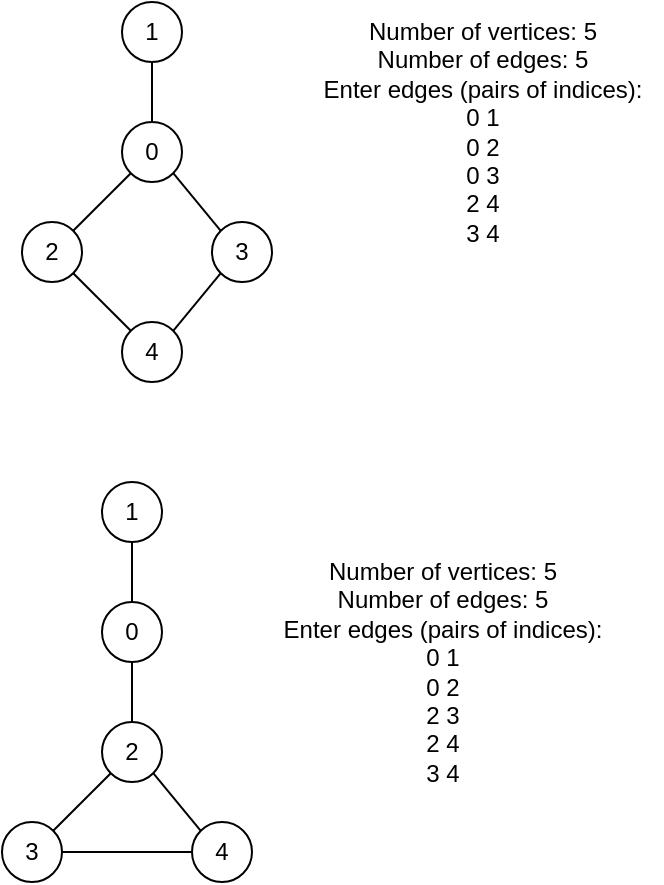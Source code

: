 <mxfile version="22.1.4" type="github">
  <diagram name="Page-1" id="pEyNTecjYdGPQF5nlO9Z">
    <mxGraphModel dx="563" dy="307" grid="1" gridSize="10" guides="1" tooltips="1" connect="1" arrows="1" fold="1" page="1" pageScale="1" pageWidth="850" pageHeight="1100" math="0" shadow="0">
      <root>
        <mxCell id="0" />
        <mxCell id="1" parent="0" />
        <mxCell id="h4pdcWYtAaPseuTrIoNi-1" value="0" style="ellipse;whiteSpace=wrap;html=1;aspect=fixed;" vertex="1" parent="1">
          <mxGeometry x="380" y="240" width="30" height="30" as="geometry" />
        </mxCell>
        <mxCell id="h4pdcWYtAaPseuTrIoNi-2" value="1" style="ellipse;whiteSpace=wrap;html=1;aspect=fixed;" vertex="1" parent="1">
          <mxGeometry x="380" y="180" width="30" height="30" as="geometry" />
        </mxCell>
        <mxCell id="h4pdcWYtAaPseuTrIoNi-3" value="2" style="ellipse;whiteSpace=wrap;html=1;aspect=fixed;" vertex="1" parent="1">
          <mxGeometry x="330" y="290" width="30" height="30" as="geometry" />
        </mxCell>
        <mxCell id="h4pdcWYtAaPseuTrIoNi-4" value="3" style="ellipse;whiteSpace=wrap;html=1;aspect=fixed;" vertex="1" parent="1">
          <mxGeometry x="425" y="290" width="30" height="30" as="geometry" />
        </mxCell>
        <mxCell id="h4pdcWYtAaPseuTrIoNi-5" value="4" style="ellipse;whiteSpace=wrap;html=1;aspect=fixed;" vertex="1" parent="1">
          <mxGeometry x="380" y="340" width="30" height="30" as="geometry" />
        </mxCell>
        <mxCell id="h4pdcWYtAaPseuTrIoNi-7" value="" style="endArrow=none;html=1;rounded=0;entryX=0.5;entryY=1;entryDx=0;entryDy=0;exitX=0.5;exitY=0;exitDx=0;exitDy=0;" edge="1" parent="1" source="h4pdcWYtAaPseuTrIoNi-1" target="h4pdcWYtAaPseuTrIoNi-2">
          <mxGeometry width="50" height="50" relative="1" as="geometry">
            <mxPoint x="510" y="250" as="sourcePoint" />
            <mxPoint x="560" y="200" as="targetPoint" />
          </mxGeometry>
        </mxCell>
        <mxCell id="h4pdcWYtAaPseuTrIoNi-8" value="" style="endArrow=none;html=1;rounded=0;entryX=0;entryY=1;entryDx=0;entryDy=0;exitX=1;exitY=0;exitDx=0;exitDy=0;" edge="1" parent="1" source="h4pdcWYtAaPseuTrIoNi-3" target="h4pdcWYtAaPseuTrIoNi-1">
          <mxGeometry width="50" height="50" relative="1" as="geometry">
            <mxPoint x="520" y="260" as="sourcePoint" />
            <mxPoint x="570" y="210" as="targetPoint" />
          </mxGeometry>
        </mxCell>
        <mxCell id="h4pdcWYtAaPseuTrIoNi-9" value="" style="endArrow=none;html=1;rounded=0;exitX=1;exitY=1;exitDx=0;exitDy=0;entryX=0;entryY=0;entryDx=0;entryDy=0;" edge="1" parent="1" source="h4pdcWYtAaPseuTrIoNi-1" target="h4pdcWYtAaPseuTrIoNi-4">
          <mxGeometry width="50" height="50" relative="1" as="geometry">
            <mxPoint x="530" y="270" as="sourcePoint" />
            <mxPoint x="580" y="220" as="targetPoint" />
          </mxGeometry>
        </mxCell>
        <mxCell id="h4pdcWYtAaPseuTrIoNi-10" value="" style="endArrow=none;html=1;rounded=0;entryX=0;entryY=1;entryDx=0;entryDy=0;exitX=1;exitY=0;exitDx=0;exitDy=0;" edge="1" parent="1" source="h4pdcWYtAaPseuTrIoNi-5" target="h4pdcWYtAaPseuTrIoNi-4">
          <mxGeometry width="50" height="50" relative="1" as="geometry">
            <mxPoint x="430" y="370" as="sourcePoint" />
            <mxPoint x="480" y="320" as="targetPoint" />
          </mxGeometry>
        </mxCell>
        <mxCell id="h4pdcWYtAaPseuTrIoNi-11" value="" style="endArrow=none;html=1;rounded=0;entryX=1;entryY=1;entryDx=0;entryDy=0;exitX=0;exitY=0;exitDx=0;exitDy=0;" edge="1" parent="1" source="h4pdcWYtAaPseuTrIoNi-5" target="h4pdcWYtAaPseuTrIoNi-3">
          <mxGeometry width="50" height="50" relative="1" as="geometry">
            <mxPoint x="270" y="360" as="sourcePoint" />
            <mxPoint x="320" y="310" as="targetPoint" />
          </mxGeometry>
        </mxCell>
        <mxCell id="h4pdcWYtAaPseuTrIoNi-14" value="&lt;div&gt;Number of vertices: 5&lt;/div&gt;&lt;div&gt;Number of edges: 5&lt;/div&gt;&lt;div&gt;Enter edges (pairs of indices):&lt;/div&gt;&lt;div&gt;0 1&lt;/div&gt;&lt;div&gt;0 2&lt;/div&gt;&lt;div&gt;0 3&lt;/div&gt;&lt;div&gt;2 4&lt;/div&gt;&lt;div&gt;3 4&lt;/div&gt;" style="text;html=1;align=center;verticalAlign=middle;resizable=0;points=[];autosize=1;strokeColor=none;fillColor=none;" vertex="1" parent="1">
          <mxGeometry x="470" y="180" width="180" height="130" as="geometry" />
        </mxCell>
        <mxCell id="h4pdcWYtAaPseuTrIoNi-15" value="2" style="ellipse;whiteSpace=wrap;html=1;aspect=fixed;" vertex="1" parent="1">
          <mxGeometry x="370" y="540" width="30" height="30" as="geometry" />
        </mxCell>
        <mxCell id="h4pdcWYtAaPseuTrIoNi-16" value="0" style="ellipse;whiteSpace=wrap;html=1;aspect=fixed;" vertex="1" parent="1">
          <mxGeometry x="370" y="480" width="30" height="30" as="geometry" />
        </mxCell>
        <mxCell id="h4pdcWYtAaPseuTrIoNi-17" value="3" style="ellipse;whiteSpace=wrap;html=1;aspect=fixed;" vertex="1" parent="1">
          <mxGeometry x="320" y="590" width="30" height="30" as="geometry" />
        </mxCell>
        <mxCell id="h4pdcWYtAaPseuTrIoNi-18" value="4" style="ellipse;whiteSpace=wrap;html=1;aspect=fixed;" vertex="1" parent="1">
          <mxGeometry x="415" y="590" width="30" height="30" as="geometry" />
        </mxCell>
        <mxCell id="h4pdcWYtAaPseuTrIoNi-20" value="" style="endArrow=none;html=1;rounded=0;entryX=0.5;entryY=1;entryDx=0;entryDy=0;exitX=0.5;exitY=0;exitDx=0;exitDy=0;" edge="1" parent="1" source="h4pdcWYtAaPseuTrIoNi-15" target="h4pdcWYtAaPseuTrIoNi-16">
          <mxGeometry width="50" height="50" relative="1" as="geometry">
            <mxPoint x="500" y="550" as="sourcePoint" />
            <mxPoint x="550" y="500" as="targetPoint" />
          </mxGeometry>
        </mxCell>
        <mxCell id="h4pdcWYtAaPseuTrIoNi-21" value="" style="endArrow=none;html=1;rounded=0;entryX=0;entryY=1;entryDx=0;entryDy=0;exitX=1;exitY=0;exitDx=0;exitDy=0;" edge="1" parent="1" source="h4pdcWYtAaPseuTrIoNi-17" target="h4pdcWYtAaPseuTrIoNi-15">
          <mxGeometry width="50" height="50" relative="1" as="geometry">
            <mxPoint x="510" y="560" as="sourcePoint" />
            <mxPoint x="560" y="510" as="targetPoint" />
          </mxGeometry>
        </mxCell>
        <mxCell id="h4pdcWYtAaPseuTrIoNi-22" value="" style="endArrow=none;html=1;rounded=0;exitX=1;exitY=1;exitDx=0;exitDy=0;entryX=0;entryY=0;entryDx=0;entryDy=0;" edge="1" parent="1" source="h4pdcWYtAaPseuTrIoNi-15" target="h4pdcWYtAaPseuTrIoNi-18">
          <mxGeometry width="50" height="50" relative="1" as="geometry">
            <mxPoint x="520" y="570" as="sourcePoint" />
            <mxPoint x="570" y="520" as="targetPoint" />
          </mxGeometry>
        </mxCell>
        <mxCell id="h4pdcWYtAaPseuTrIoNi-24" value="" style="endArrow=none;html=1;rounded=0;entryX=1;entryY=0.5;entryDx=0;entryDy=0;exitX=0;exitY=0.5;exitDx=0;exitDy=0;" edge="1" parent="1" source="h4pdcWYtAaPseuTrIoNi-18" target="h4pdcWYtAaPseuTrIoNi-17">
          <mxGeometry width="50" height="50" relative="1" as="geometry">
            <mxPoint x="374.393" y="644.393" as="sourcePoint" />
            <mxPoint x="310" y="610" as="targetPoint" />
          </mxGeometry>
        </mxCell>
        <mxCell id="h4pdcWYtAaPseuTrIoNi-25" value="&lt;div&gt;Number of vertices: 5&lt;/div&gt;&lt;div&gt;Number of edges: 5&lt;/div&gt;&lt;div&gt;Enter edges (pairs of indices):&lt;/div&gt;&lt;div&gt;0 1&lt;/div&gt;&lt;div&gt;0 2&lt;/div&gt;&lt;div&gt;2 3&lt;/div&gt;&lt;div&gt;2 4&lt;/div&gt;&lt;div&gt;3 4&lt;/div&gt;" style="text;html=1;align=center;verticalAlign=middle;resizable=0;points=[];autosize=1;strokeColor=none;fillColor=none;" vertex="1" parent="1">
          <mxGeometry x="450" y="450" width="180" height="130" as="geometry" />
        </mxCell>
        <mxCell id="h4pdcWYtAaPseuTrIoNi-26" value="1" style="ellipse;whiteSpace=wrap;html=1;aspect=fixed;" vertex="1" parent="1">
          <mxGeometry x="370" y="420" width="30" height="30" as="geometry" />
        </mxCell>
        <mxCell id="h4pdcWYtAaPseuTrIoNi-27" value="" style="endArrow=none;html=1;rounded=0;entryX=0.5;entryY=1;entryDx=0;entryDy=0;exitX=0.5;exitY=0;exitDx=0;exitDy=0;" edge="1" parent="1" source="h4pdcWYtAaPseuTrIoNi-16" target="h4pdcWYtAaPseuTrIoNi-26">
          <mxGeometry width="50" height="50" relative="1" as="geometry">
            <mxPoint x="465" y="460" as="sourcePoint" />
            <mxPoint x="400" y="460" as="targetPoint" />
          </mxGeometry>
        </mxCell>
      </root>
    </mxGraphModel>
  </diagram>
</mxfile>
